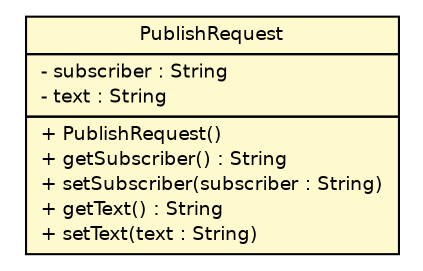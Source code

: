 #!/usr/local/bin/dot
#
# Class diagram 
# Generated by UMLGraph version R5_6-24-gf6e263 (http://www.umlgraph.org/)
#

digraph G {
	edge [fontname="Helvetica",fontsize=10,labelfontname="Helvetica",labelfontsize=10];
	node [fontname="Helvetica",fontsize=10,shape=plaintext];
	nodesep=0.25;
	ranksep=0.5;
	// cloud.robots.bridge.client.internal.model.PublishRequest
	c401 [label=<<table title="cloud.robots.bridge.client.internal.model.PublishRequest" border="0" cellborder="1" cellspacing="0" cellpadding="2" port="p" bgcolor="lemonChiffon" href="./PublishRequest.html">
		<tr><td><table border="0" cellspacing="0" cellpadding="1">
<tr><td align="center" balign="center"> PublishRequest </td></tr>
		</table></td></tr>
		<tr><td><table border="0" cellspacing="0" cellpadding="1">
<tr><td align="left" balign="left"> - subscriber : String </td></tr>
<tr><td align="left" balign="left"> - text : String </td></tr>
		</table></td></tr>
		<tr><td><table border="0" cellspacing="0" cellpadding="1">
<tr><td align="left" balign="left"> + PublishRequest() </td></tr>
<tr><td align="left" balign="left"> + getSubscriber() : String </td></tr>
<tr><td align="left" balign="left"> + setSubscriber(subscriber : String) </td></tr>
<tr><td align="left" balign="left"> + getText() : String </td></tr>
<tr><td align="left" balign="left"> + setText(text : String) </td></tr>
		</table></td></tr>
		</table>>, URL="./PublishRequest.html", fontname="Helvetica", fontcolor="black", fontsize=9.0];
}

